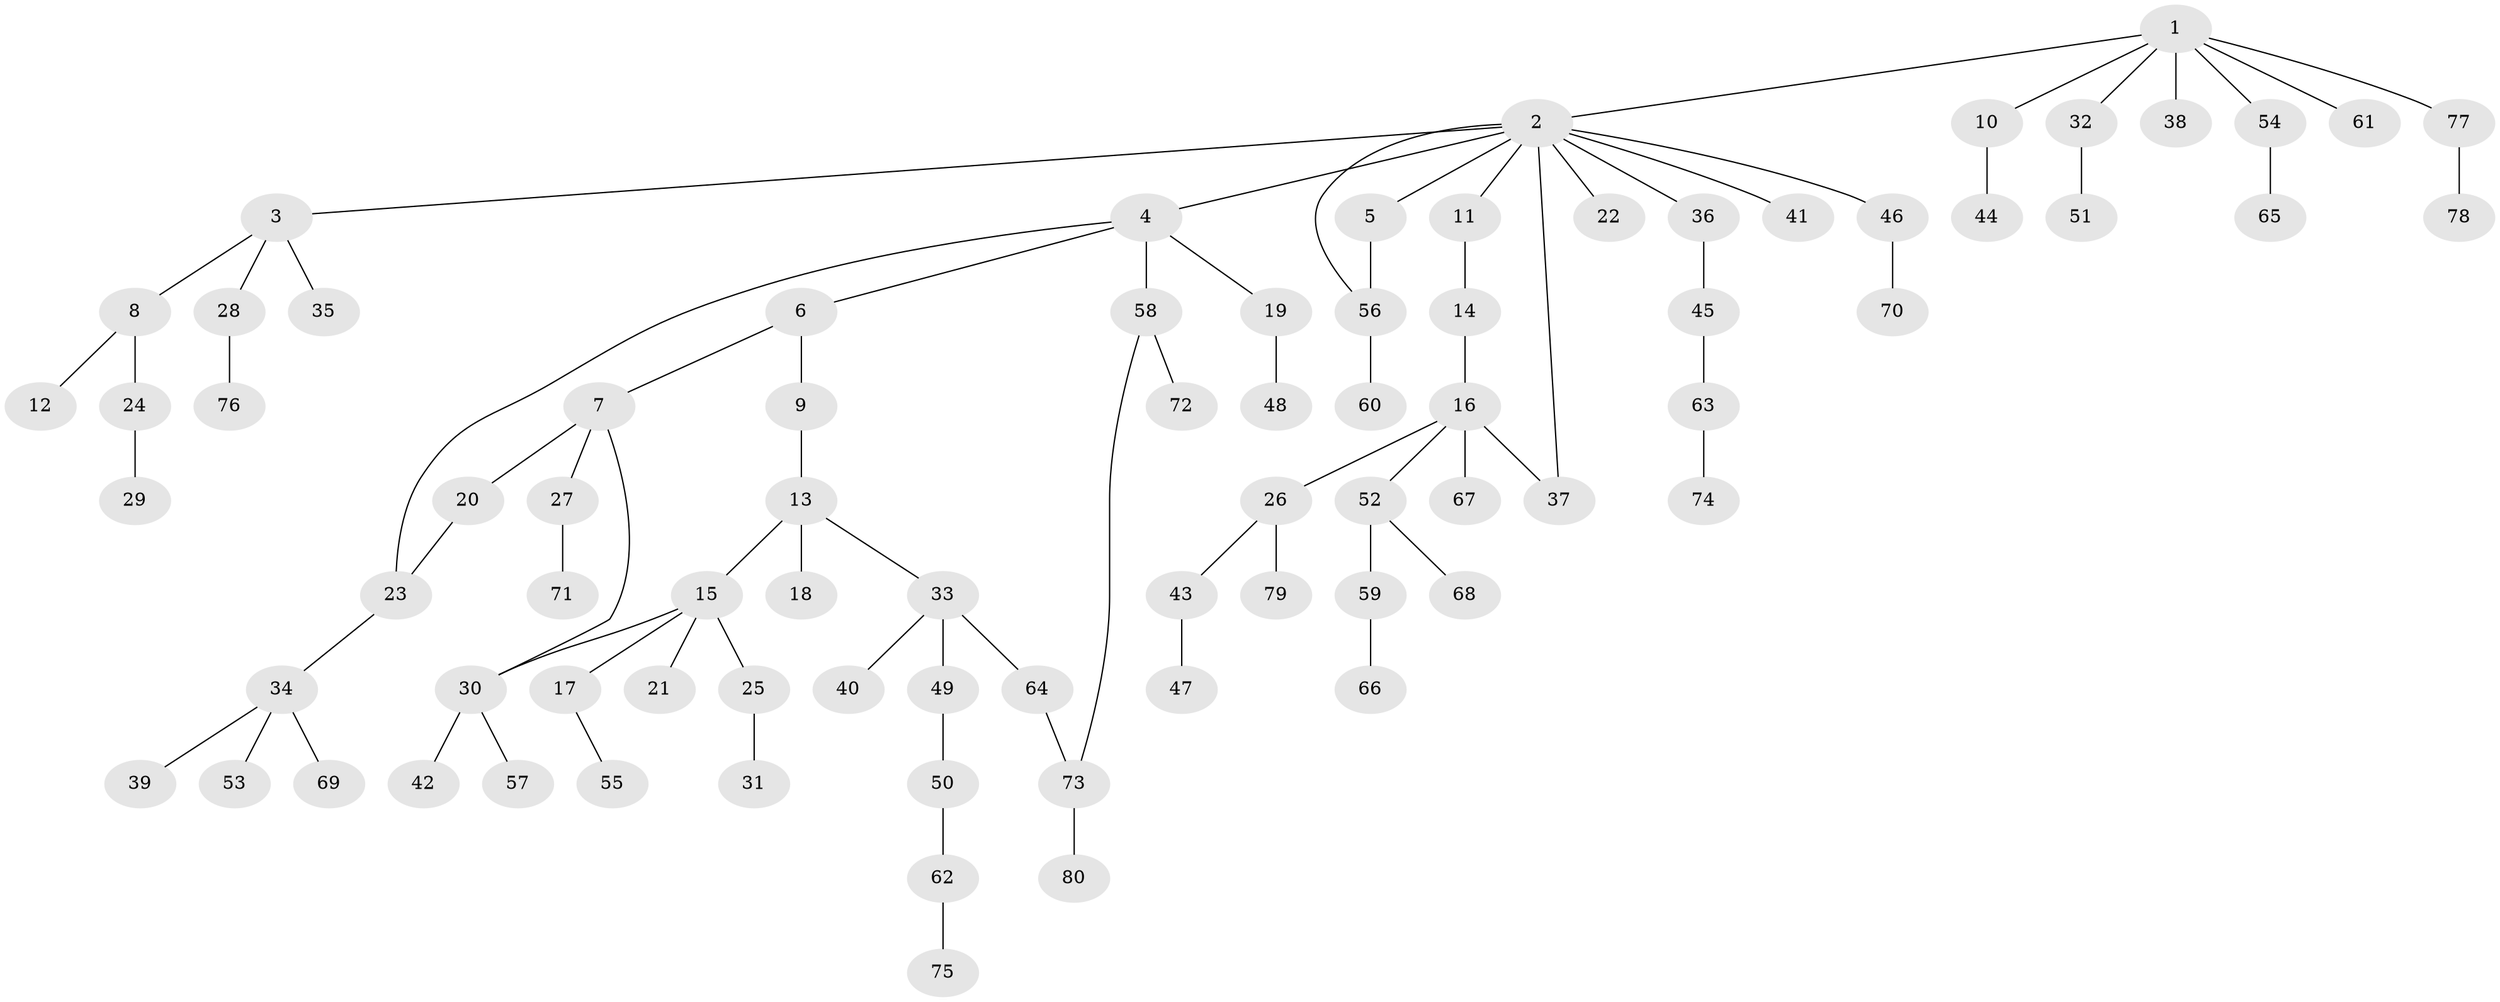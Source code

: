 // coarse degree distribution, {9: 0.03125, 1: 0.71875, 5: 0.0625, 2: 0.09375, 4: 0.03125, 7: 0.03125, 3: 0.03125}
// Generated by graph-tools (version 1.1) at 2025/44/03/04/25 21:44:48]
// undirected, 80 vertices, 84 edges
graph export_dot {
graph [start="1"]
  node [color=gray90,style=filled];
  1;
  2;
  3;
  4;
  5;
  6;
  7;
  8;
  9;
  10;
  11;
  12;
  13;
  14;
  15;
  16;
  17;
  18;
  19;
  20;
  21;
  22;
  23;
  24;
  25;
  26;
  27;
  28;
  29;
  30;
  31;
  32;
  33;
  34;
  35;
  36;
  37;
  38;
  39;
  40;
  41;
  42;
  43;
  44;
  45;
  46;
  47;
  48;
  49;
  50;
  51;
  52;
  53;
  54;
  55;
  56;
  57;
  58;
  59;
  60;
  61;
  62;
  63;
  64;
  65;
  66;
  67;
  68;
  69;
  70;
  71;
  72;
  73;
  74;
  75;
  76;
  77;
  78;
  79;
  80;
  1 -- 2;
  1 -- 10;
  1 -- 32;
  1 -- 38;
  1 -- 54;
  1 -- 61;
  1 -- 77;
  2 -- 3;
  2 -- 4;
  2 -- 5;
  2 -- 11;
  2 -- 22;
  2 -- 36;
  2 -- 41;
  2 -- 46;
  2 -- 56;
  2 -- 37;
  3 -- 8;
  3 -- 28;
  3 -- 35;
  4 -- 6;
  4 -- 19;
  4 -- 23;
  4 -- 58;
  5 -- 56;
  6 -- 7;
  6 -- 9;
  7 -- 20;
  7 -- 27;
  7 -- 30;
  8 -- 12;
  8 -- 24;
  9 -- 13;
  10 -- 44;
  11 -- 14;
  13 -- 15;
  13 -- 18;
  13 -- 33;
  14 -- 16;
  15 -- 17;
  15 -- 21;
  15 -- 25;
  15 -- 30;
  16 -- 26;
  16 -- 37;
  16 -- 52;
  16 -- 67;
  17 -- 55;
  19 -- 48;
  20 -- 23;
  23 -- 34;
  24 -- 29;
  25 -- 31;
  26 -- 43;
  26 -- 79;
  27 -- 71;
  28 -- 76;
  30 -- 42;
  30 -- 57;
  32 -- 51;
  33 -- 40;
  33 -- 49;
  33 -- 64;
  34 -- 39;
  34 -- 53;
  34 -- 69;
  36 -- 45;
  43 -- 47;
  45 -- 63;
  46 -- 70;
  49 -- 50;
  50 -- 62;
  52 -- 59;
  52 -- 68;
  54 -- 65;
  56 -- 60;
  58 -- 72;
  58 -- 73;
  59 -- 66;
  62 -- 75;
  63 -- 74;
  64 -- 73;
  73 -- 80;
  77 -- 78;
}
